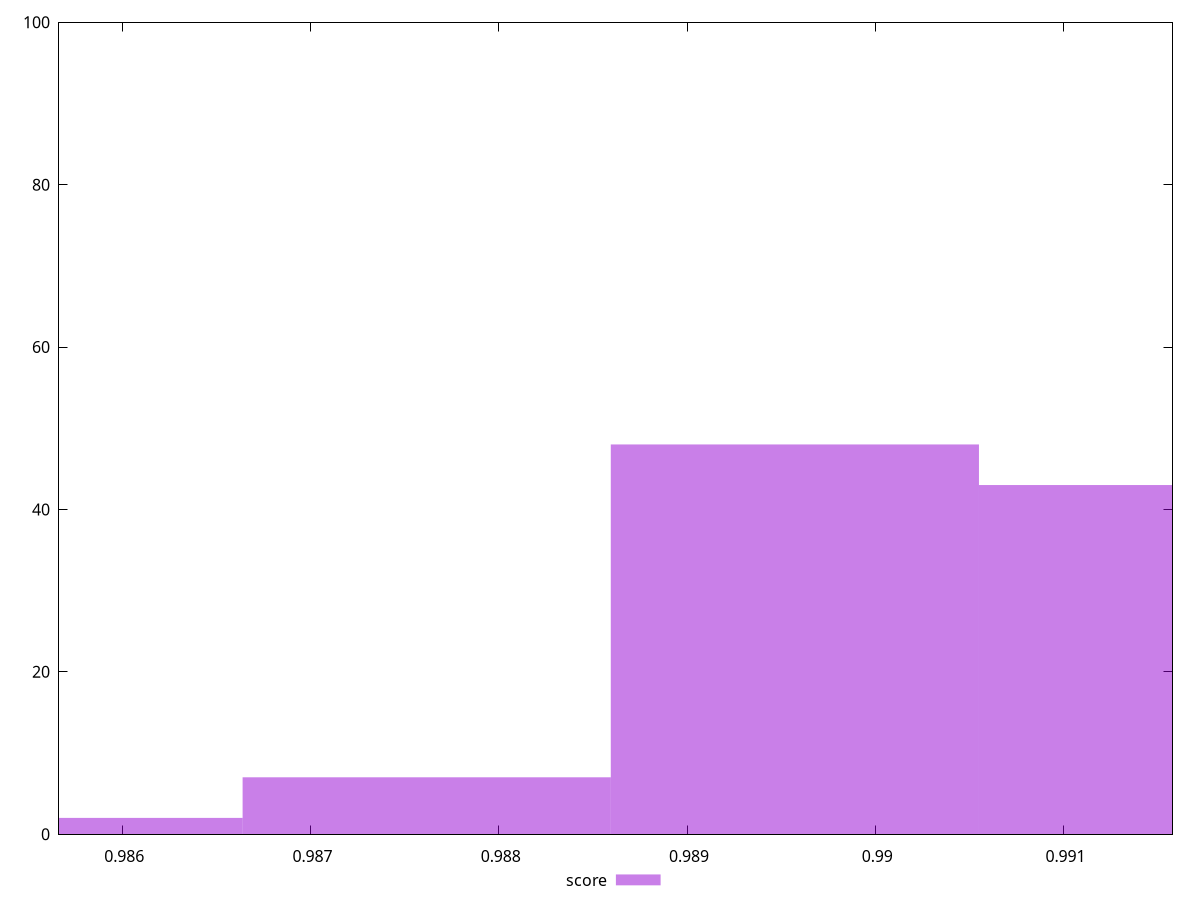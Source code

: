 reset

$score <<EOF
0.989572765608667 48
0.9876170882062784 7
0.9915284430110557 43
0.9856614108038897 2
EOF

set key outside below
set boxwidth 0.00195567740238867
set xrange [0.9856639742075987:0.9915786630371468]
set yrange [0:100]
set style fill transparent solid 0.5 noborder
set terminal svg size 640, 490 enhanced background rgb 'white'
set output "report_00007_2020-12-11T15:55:29.892Z/bootup-time/samples/pages+cached/score/histogram.svg"

plot $score title "score" with boxes

reset
